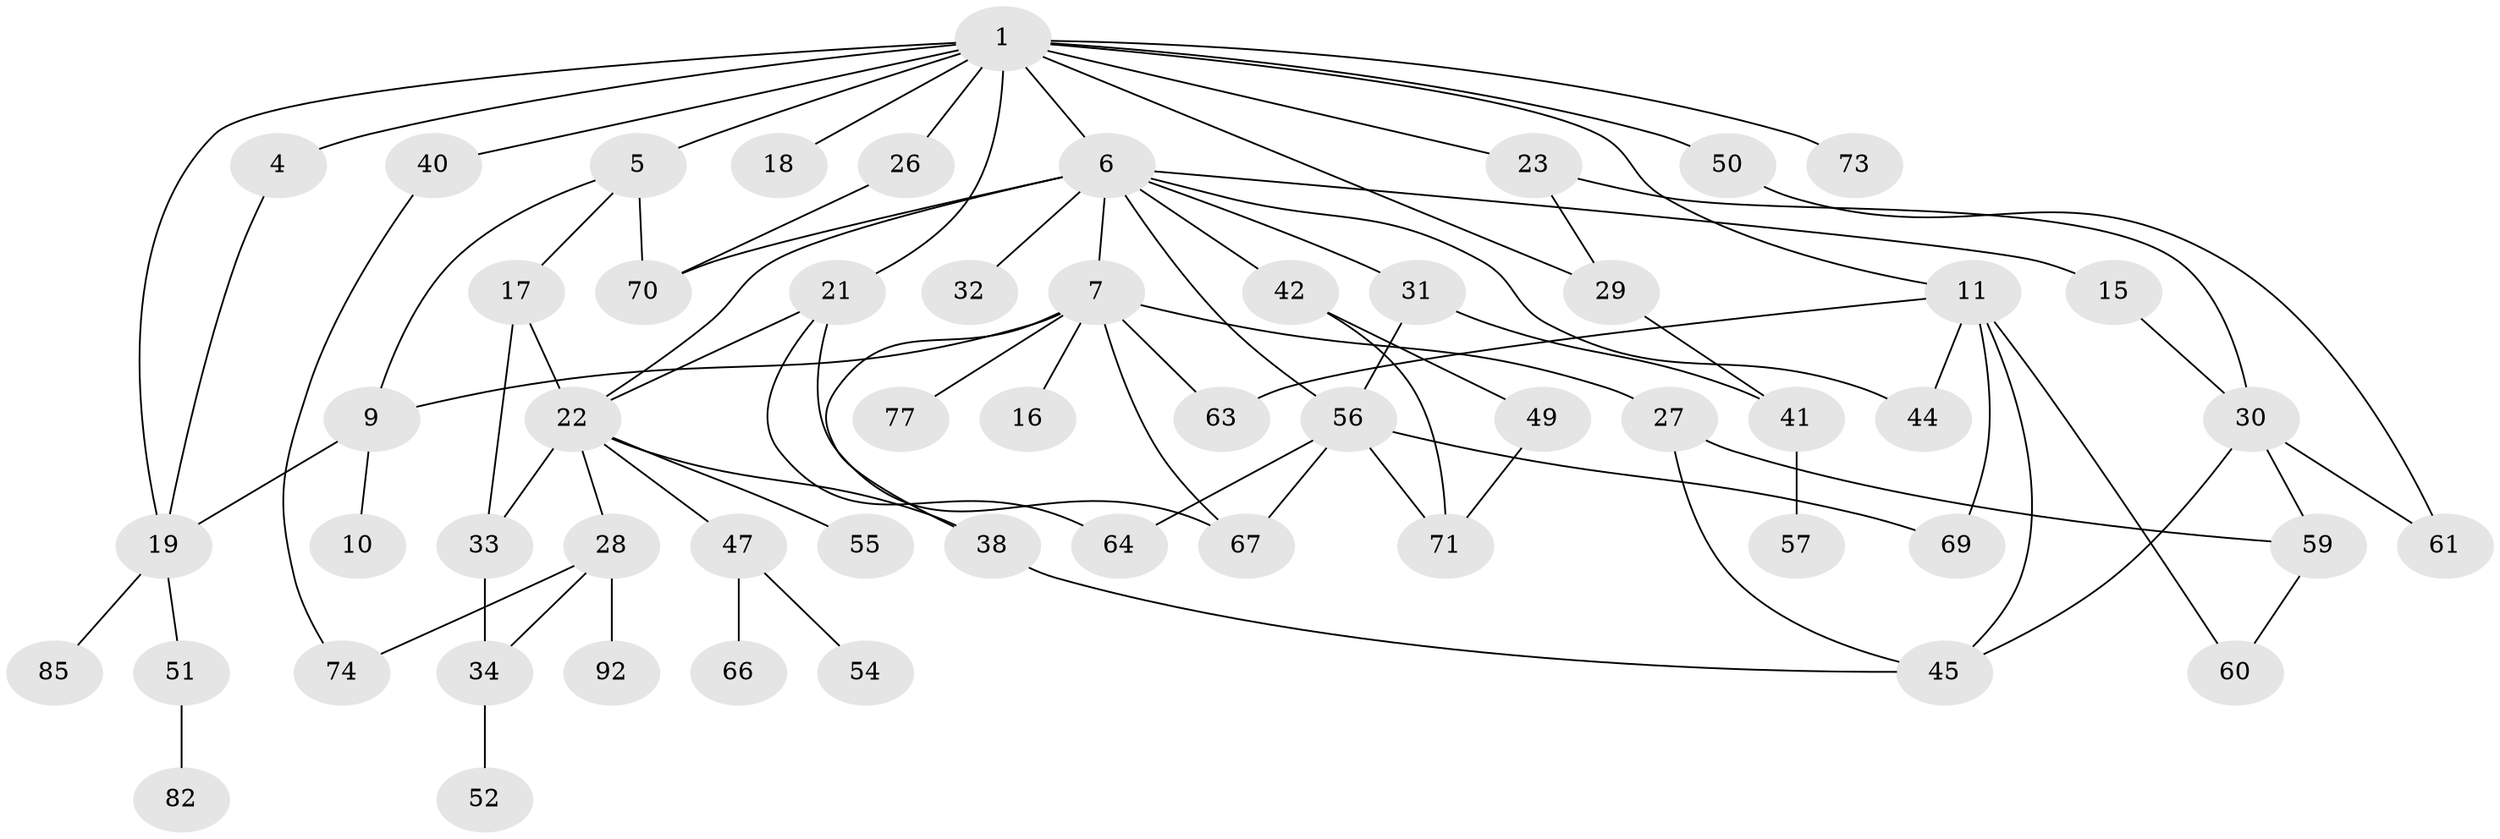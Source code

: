 // original degree distribution, {4: 0.11702127659574468, 5: 0.07446808510638298, 6: 0.02127659574468085, 2: 0.2872340425531915, 1: 0.22340425531914893, 3: 0.2765957446808511}
// Generated by graph-tools (version 1.1) at 2025/17/03/04/25 18:17:13]
// undirected, 56 vertices, 84 edges
graph export_dot {
graph [start="1"]
  node [color=gray90,style=filled];
  1 [super="+14+2"];
  4;
  5;
  6 [super="+8"];
  7 [super="+13+20"];
  9;
  10;
  11 [super="+43"];
  15 [super="+25+68"];
  16;
  17;
  18;
  19 [super="+58"];
  21;
  22 [super="+24"];
  23;
  26;
  27 [super="+75"];
  28;
  29 [super="+91"];
  30 [super="+35"];
  31 [super="+39"];
  32;
  33 [super="+37+46"];
  34;
  38 [super="+62"];
  40;
  41 [super="+88"];
  42;
  44 [super="+83"];
  45 [super="+90+76"];
  47 [super="+48"];
  49 [super="+86"];
  50;
  51;
  52;
  54;
  55;
  56 [super="+84"];
  57;
  59 [super="+65"];
  60;
  61;
  63;
  64;
  66;
  67 [super="+72"];
  69;
  70;
  71;
  73;
  74;
  77 [super="+94"];
  82;
  85;
  92;
  1 -- 50;
  1 -- 73;
  1 -- 21;
  1 -- 40;
  1 -- 26;
  1 -- 29;
  1 -- 4;
  1 -- 5;
  1 -- 6;
  1 -- 11;
  1 -- 18;
  1 -- 19;
  1 -- 23;
  4 -- 19;
  5 -- 9;
  5 -- 17;
  5 -- 70;
  6 -- 7;
  6 -- 31;
  6 -- 32;
  6 -- 70;
  6 -- 42;
  6 -- 44;
  6 -- 15;
  6 -- 22;
  6 -- 56;
  7 -- 27;
  7 -- 63;
  7 -- 67;
  7 -- 16;
  7 -- 9;
  7 -- 77;
  7 -- 38;
  9 -- 10;
  9 -- 19;
  11 -- 44;
  11 -- 69;
  11 -- 60;
  11 -- 63;
  11 -- 45;
  15 -- 30;
  17 -- 22;
  17 -- 33;
  19 -- 51;
  19 -- 85;
  21 -- 64;
  21 -- 67;
  21 -- 22;
  22 -- 33;
  22 -- 55;
  22 -- 38;
  22 -- 28;
  22 -- 47;
  23 -- 29;
  23 -- 30;
  26 -- 70;
  27 -- 59;
  27 -- 45;
  28 -- 34;
  28 -- 74;
  28 -- 92;
  29 -- 41;
  30 -- 45;
  30 -- 61;
  30 -- 59;
  31 -- 41;
  31 -- 56;
  33 -- 34;
  34 -- 52;
  38 -- 45;
  40 -- 74;
  41 -- 57;
  42 -- 49;
  42 -- 71;
  47 -- 66;
  47 -- 54;
  49 -- 71;
  50 -- 61;
  51 -- 82;
  56 -- 69;
  56 -- 64;
  56 -- 71;
  56 -- 67;
  59 -- 60;
}
